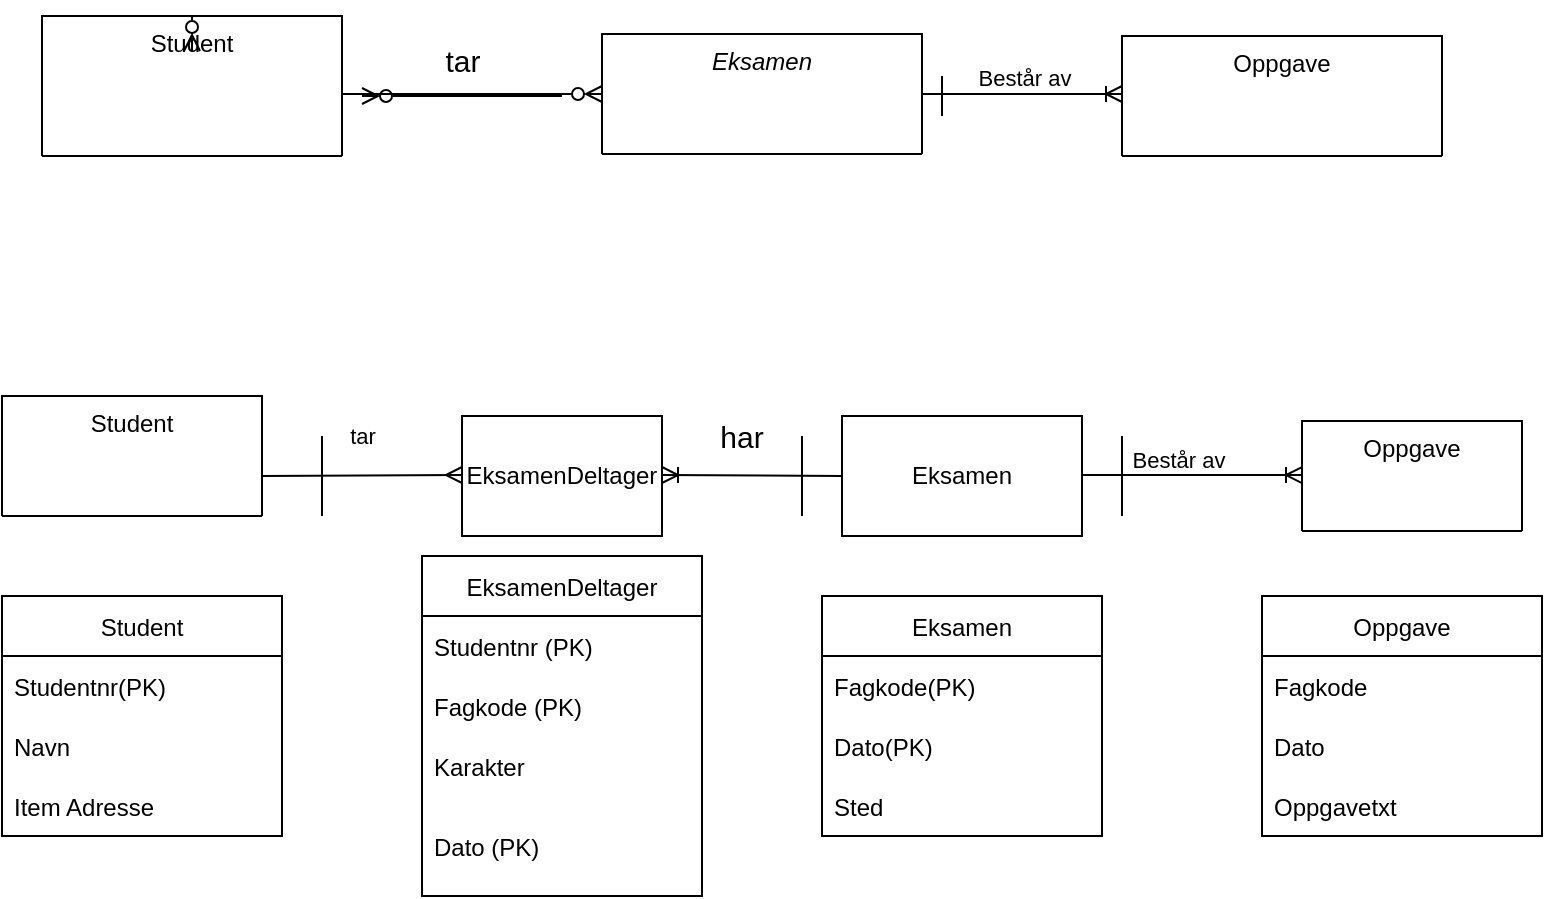 <mxfile version="16.6.4" type="github">
  <diagram id="C5RBs43oDa-KdzZeNtuy" name="Page-1">
    <mxGraphModel dx="946" dy="645" grid="1" gridSize="10" guides="1" tooltips="1" connect="1" arrows="1" fold="1" page="1" pageScale="1" pageWidth="827" pageHeight="1169" math="0" shadow="0">
      <root>
        <mxCell id="WIyWlLk6GJQsqaUBKTNV-0" />
        <mxCell id="WIyWlLk6GJQsqaUBKTNV-1" parent="WIyWlLk6GJQsqaUBKTNV-0" />
        <mxCell id="zkfFHV4jXpPFQw0GAbJ--0" value="Eksamen" style="swimlane;fontStyle=2;align=center;verticalAlign=top;childLayout=stackLayout;horizontal=1;startSize=140;horizontalStack=0;resizeParent=1;resizeLast=0;collapsible=1;marginBottom=0;rounded=0;shadow=0;strokeWidth=1;" parent="WIyWlLk6GJQsqaUBKTNV-1" vertex="1">
          <mxGeometry x="310" y="159" width="160" height="60" as="geometry">
            <mxRectangle x="230" y="140" width="160" height="26" as="alternateBounds" />
          </mxGeometry>
        </mxCell>
        <mxCell id="zkfFHV4jXpPFQw0GAbJ--6" value="Student" style="swimlane;fontStyle=0;align=center;verticalAlign=top;childLayout=stackLayout;horizontal=1;startSize=110;horizontalStack=0;resizeParent=1;resizeLast=0;collapsible=1;marginBottom=0;rounded=0;shadow=0;strokeWidth=1;" parent="WIyWlLk6GJQsqaUBKTNV-1" vertex="1">
          <mxGeometry x="30" y="150" width="150" height="70" as="geometry">
            <mxRectangle x="130" y="380" width="160" height="26" as="alternateBounds" />
          </mxGeometry>
        </mxCell>
        <mxCell id="zkfFHV4jXpPFQw0GAbJ--12" value="" style="endArrow=ERzeroToMany;endFill=0;shadow=0;strokeWidth=1;rounded=0;edgeStyle=elbowEdgeStyle;elbow=vertical;strokeColor=default;" parent="WIyWlLk6GJQsqaUBKTNV-1" source="zkfFHV4jXpPFQw0GAbJ--6" target="zkfFHV4jXpPFQw0GAbJ--0" edge="1">
          <mxGeometry width="160" relative="1" as="geometry">
            <mxPoint x="200" y="203" as="sourcePoint" />
            <mxPoint x="200" y="203" as="targetPoint" />
          </mxGeometry>
        </mxCell>
        <mxCell id="zkfFHV4jXpPFQw0GAbJ--17" value="Oppgave" style="swimlane;fontStyle=0;align=center;verticalAlign=top;childLayout=stackLayout;horizontal=1;startSize=274;horizontalStack=0;resizeParent=1;resizeLast=0;collapsible=1;marginBottom=0;rounded=0;shadow=0;strokeWidth=1;" parent="WIyWlLk6GJQsqaUBKTNV-1" vertex="1">
          <mxGeometry x="570" y="160" width="160" height="60" as="geometry">
            <mxRectangle x="550" y="140" width="160" height="26" as="alternateBounds" />
          </mxGeometry>
        </mxCell>
        <mxCell id="zkfFHV4jXpPFQw0GAbJ--26" value="" style="endArrow=ERoneToMany;shadow=0;strokeWidth=1;rounded=0;endFill=0;edgeStyle=elbowEdgeStyle;elbow=horizontal;" parent="WIyWlLk6GJQsqaUBKTNV-1" source="zkfFHV4jXpPFQw0GAbJ--0" target="zkfFHV4jXpPFQw0GAbJ--17" edge="1">
          <mxGeometry x="0.5" y="41" relative="1" as="geometry">
            <mxPoint x="380" y="192" as="sourcePoint" />
            <mxPoint x="540" y="192" as="targetPoint" />
            <mxPoint x="-40" y="32" as="offset" />
            <Array as="points">
              <mxPoint x="460" y="200" />
            </Array>
          </mxGeometry>
        </mxCell>
        <mxCell id="T9_XeB5hCUlEfJHgwTL1-1" value="Består av" style="edgeLabel;html=1;align=center;verticalAlign=top;resizable=0;points=[];horizontal=1;" parent="zkfFHV4jXpPFQw0GAbJ--26" vertex="1" connectable="0">
          <mxGeometry x="-0.234" y="4" relative="1" as="geometry">
            <mxPoint x="12" y="-17" as="offset" />
          </mxGeometry>
        </mxCell>
        <mxCell id="T9_XeB5hCUlEfJHgwTL1-4" value="" style="endArrow=ERzeroToMany;html=1;rounded=0;strokeColor=default;endFill=0;" parent="WIyWlLk6GJQsqaUBKTNV-1" edge="1">
          <mxGeometry relative="1" as="geometry">
            <mxPoint x="290" y="190" as="sourcePoint" />
            <mxPoint x="190" y="190" as="targetPoint" />
          </mxGeometry>
        </mxCell>
        <mxCell id="T9_XeB5hCUlEfJHgwTL1-5" value="tar" style="edgeLabel;resizable=0;html=1;align=center;verticalAlign=middle;fontSize=15;" parent="T9_XeB5hCUlEfJHgwTL1-4" connectable="0" vertex="1">
          <mxGeometry relative="1" as="geometry">
            <mxPoint y="-18" as="offset" />
          </mxGeometry>
        </mxCell>
        <mxCell id="T9_XeB5hCUlEfJHgwTL1-11" value="" style="endArrow=none;html=1;rounded=0;strokeColor=default;" parent="WIyWlLk6GJQsqaUBKTNV-1" edge="1">
          <mxGeometry width="50" height="50" relative="1" as="geometry">
            <mxPoint x="480" y="200" as="sourcePoint" />
            <mxPoint x="480" y="180" as="targetPoint" />
          </mxGeometry>
        </mxCell>
        <mxCell id="T9_XeB5hCUlEfJHgwTL1-13" style="edgeStyle=orthogonalEdgeStyle;rounded=0;orthogonalLoop=1;jettySize=auto;html=1;exitX=0.5;exitY=0;exitDx=0;exitDy=0;entryX=0.5;entryY=0.25;entryDx=0;entryDy=0;entryPerimeter=0;endArrow=ERzeroToMany;endFill=0;strokeColor=default;" parent="WIyWlLk6GJQsqaUBKTNV-1" source="zkfFHV4jXpPFQw0GAbJ--6" target="zkfFHV4jXpPFQw0GAbJ--6" edge="1">
          <mxGeometry relative="1" as="geometry" />
        </mxCell>
        <mxCell id="T9_XeB5hCUlEfJHgwTL1-14" value="Student" style="swimlane;fontStyle=0;align=center;verticalAlign=top;childLayout=stackLayout;horizontal=1;startSize=110;horizontalStack=0;resizeParent=1;resizeLast=0;collapsible=1;marginBottom=0;rounded=0;shadow=0;strokeWidth=1;" parent="WIyWlLk6GJQsqaUBKTNV-1" vertex="1">
          <mxGeometry x="10" y="340" width="130" height="60" as="geometry">
            <mxRectangle x="130" y="380" width="160" height="26" as="alternateBounds" />
          </mxGeometry>
        </mxCell>
        <mxCell id="T9_XeB5hCUlEfJHgwTL1-15" value="" style="endArrow=ERmany;html=1;rounded=0;strokeColor=default;endFill=0;" parent="WIyWlLk6GJQsqaUBKTNV-1" edge="1">
          <mxGeometry relative="1" as="geometry">
            <mxPoint x="140" y="380" as="sourcePoint" />
            <mxPoint x="240" y="379.5" as="targetPoint" />
            <Array as="points" />
          </mxGeometry>
        </mxCell>
        <mxCell id="T9_XeB5hCUlEfJHgwTL1-16" value="tar" style="edgeLabel;resizable=0;html=1;align=center;verticalAlign=middle;" parent="T9_XeB5hCUlEfJHgwTL1-15" connectable="0" vertex="1">
          <mxGeometry relative="1" as="geometry">
            <mxPoint y="-20" as="offset" />
          </mxGeometry>
        </mxCell>
        <mxCell id="T9_XeB5hCUlEfJHgwTL1-17" value="EksamenDeltager" style="rounded=0;whiteSpace=wrap;html=1;" parent="WIyWlLk6GJQsqaUBKTNV-1" vertex="1">
          <mxGeometry x="240" y="350" width="100" height="60" as="geometry" />
        </mxCell>
        <mxCell id="T9_XeB5hCUlEfJHgwTL1-26" value="" style="endArrow=none;html=1;rounded=0;fontSize=15;strokeColor=default;" parent="WIyWlLk6GJQsqaUBKTNV-1" edge="1">
          <mxGeometry width="50" height="50" relative="1" as="geometry">
            <mxPoint x="170" y="400" as="sourcePoint" />
            <mxPoint x="170" y="360" as="targetPoint" />
          </mxGeometry>
        </mxCell>
        <mxCell id="T9_XeB5hCUlEfJHgwTL1-30" value="" style="endArrow=ERoneToMany;html=1;rounded=0;fontSize=15;strokeColor=default;endFill=0;" parent="WIyWlLk6GJQsqaUBKTNV-1" edge="1">
          <mxGeometry width="50" height="50" relative="1" as="geometry">
            <mxPoint x="430" y="380" as="sourcePoint" />
            <mxPoint x="340" y="379.5" as="targetPoint" />
          </mxGeometry>
        </mxCell>
        <mxCell id="T9_XeB5hCUlEfJHgwTL1-31" value="" style="endArrow=none;html=1;rounded=0;fontSize=15;strokeColor=default;" parent="WIyWlLk6GJQsqaUBKTNV-1" edge="1">
          <mxGeometry width="50" height="50" relative="1" as="geometry">
            <mxPoint x="410" y="400" as="sourcePoint" />
            <mxPoint x="410" y="360" as="targetPoint" />
            <Array as="points">
              <mxPoint x="410" y="380" />
            </Array>
          </mxGeometry>
        </mxCell>
        <mxCell id="T9_XeB5hCUlEfJHgwTL1-32" value="har" style="text;html=1;strokeColor=none;fillColor=none;align=center;verticalAlign=middle;whiteSpace=wrap;rounded=0;fontSize=15;" parent="WIyWlLk6GJQsqaUBKTNV-1" vertex="1">
          <mxGeometry x="360" y="360" width="40" as="geometry" />
        </mxCell>
        <mxCell id="T9_XeB5hCUlEfJHgwTL1-33" value="Eksamen" style="rounded=0;whiteSpace=wrap;html=1;fontSize=12;" parent="WIyWlLk6GJQsqaUBKTNV-1" vertex="1">
          <mxGeometry x="430" y="350" width="120" height="60" as="geometry" />
        </mxCell>
        <mxCell id="T9_XeB5hCUlEfJHgwTL1-34" value="" style="endArrow=ERoneToMany;shadow=0;strokeWidth=1;rounded=0;endFill=0;edgeStyle=elbowEdgeStyle;elbow=horizontal;" parent="WIyWlLk6GJQsqaUBKTNV-1" edge="1">
          <mxGeometry x="0.5" y="41" relative="1" as="geometry">
            <mxPoint x="560" y="379.52" as="sourcePoint" />
            <mxPoint x="660" y="379.52" as="targetPoint" />
            <mxPoint x="-40" y="32" as="offset" />
            <Array as="points">
              <mxPoint x="550" y="390.52" />
            </Array>
          </mxGeometry>
        </mxCell>
        <mxCell id="T9_XeB5hCUlEfJHgwTL1-35" value="Består av" style="edgeLabel;html=1;align=center;verticalAlign=top;resizable=0;points=[];horizontal=1;" parent="T9_XeB5hCUlEfJHgwTL1-34" vertex="1" connectable="0">
          <mxGeometry x="-0.234" y="4" relative="1" as="geometry">
            <mxPoint x="12" y="-17" as="offset" />
          </mxGeometry>
        </mxCell>
        <mxCell id="T9_XeB5hCUlEfJHgwTL1-38" value="" style="endArrow=none;html=1;rounded=0;fontSize=15;strokeColor=default;" parent="WIyWlLk6GJQsqaUBKTNV-1" edge="1">
          <mxGeometry width="50" height="50" relative="1" as="geometry">
            <mxPoint x="570" y="400" as="sourcePoint" />
            <mxPoint x="570" y="360" as="targetPoint" />
            <Array as="points">
              <mxPoint x="570" y="380" />
            </Array>
          </mxGeometry>
        </mxCell>
        <mxCell id="T9_XeB5hCUlEfJHgwTL1-39" value="Oppgave" style="swimlane;fontStyle=0;align=center;verticalAlign=top;childLayout=stackLayout;horizontal=1;startSize=274;horizontalStack=0;resizeParent=1;resizeLast=0;collapsible=1;marginBottom=0;rounded=0;shadow=0;strokeWidth=1;" parent="WIyWlLk6GJQsqaUBKTNV-1" vertex="1">
          <mxGeometry x="660" y="352.5" width="110" height="55" as="geometry">
            <mxRectangle x="550" y="140" width="160" height="26" as="alternateBounds" />
          </mxGeometry>
        </mxCell>
        <mxCell id="T9_XeB5hCUlEfJHgwTL1-43" style="edgeStyle=orthogonalEdgeStyle;rounded=0;orthogonalLoop=1;jettySize=auto;html=1;exitX=0.5;exitY=1;exitDx=0;exitDy=0;fontSize=12;endArrow=ERoneToMany;endFill=0;strokeColor=default;" parent="WIyWlLk6GJQsqaUBKTNV-1" source="T9_XeB5hCUlEfJHgwTL1-33" target="T9_XeB5hCUlEfJHgwTL1-33" edge="1">
          <mxGeometry relative="1" as="geometry" />
        </mxCell>
        <mxCell id="T9_XeB5hCUlEfJHgwTL1-45" value="Student" style="swimlane;fontStyle=0;childLayout=stackLayout;horizontal=1;startSize=30;horizontalStack=0;resizeParent=1;resizeParentMax=0;resizeLast=0;collapsible=1;marginBottom=0;fontSize=12;" parent="WIyWlLk6GJQsqaUBKTNV-1" vertex="1">
          <mxGeometry x="10" y="440" width="140" height="120" as="geometry" />
        </mxCell>
        <mxCell id="T9_XeB5hCUlEfJHgwTL1-46" value="Studentnr(PK)" style="text;strokeColor=none;fillColor=none;align=left;verticalAlign=middle;spacingLeft=4;spacingRight=4;overflow=hidden;points=[[0,0.5],[1,0.5]];portConstraint=eastwest;rotatable=0;fontSize=12;" parent="T9_XeB5hCUlEfJHgwTL1-45" vertex="1">
          <mxGeometry y="30" width="140" height="30" as="geometry" />
        </mxCell>
        <mxCell id="T9_XeB5hCUlEfJHgwTL1-47" value="Navn" style="text;strokeColor=none;fillColor=none;align=left;verticalAlign=middle;spacingLeft=4;spacingRight=4;overflow=hidden;points=[[0,0.5],[1,0.5]];portConstraint=eastwest;rotatable=0;fontSize=12;" parent="T9_XeB5hCUlEfJHgwTL1-45" vertex="1">
          <mxGeometry y="60" width="140" height="30" as="geometry" />
        </mxCell>
        <mxCell id="T9_XeB5hCUlEfJHgwTL1-48" value="Item Adresse" style="text;strokeColor=none;fillColor=none;align=left;verticalAlign=middle;spacingLeft=4;spacingRight=4;overflow=hidden;points=[[0,0.5],[1,0.5]];portConstraint=eastwest;rotatable=0;fontSize=12;rounded=1;" parent="T9_XeB5hCUlEfJHgwTL1-45" vertex="1">
          <mxGeometry y="90" width="140" height="30" as="geometry" />
        </mxCell>
        <mxCell id="T9_XeB5hCUlEfJHgwTL1-53" value="EksamenDeltager" style="swimlane;fontStyle=0;childLayout=stackLayout;horizontal=1;startSize=30;horizontalStack=0;resizeParent=1;resizeParentMax=0;resizeLast=0;collapsible=1;marginBottom=0;fontSize=12;" parent="WIyWlLk6GJQsqaUBKTNV-1" vertex="1">
          <mxGeometry x="220" y="420" width="140" height="170" as="geometry" />
        </mxCell>
        <mxCell id="T9_XeB5hCUlEfJHgwTL1-54" value="Studentnr (PK)" style="text;strokeColor=none;fillColor=none;align=left;verticalAlign=middle;spacingLeft=4;spacingRight=4;overflow=hidden;points=[[0,0.5],[1,0.5]];portConstraint=eastwest;rotatable=0;fontSize=12;" parent="T9_XeB5hCUlEfJHgwTL1-53" vertex="1">
          <mxGeometry y="30" width="140" height="30" as="geometry" />
        </mxCell>
        <mxCell id="T9_XeB5hCUlEfJHgwTL1-55" value="Fagkode (PK)" style="text;strokeColor=none;fillColor=none;align=left;verticalAlign=middle;spacingLeft=4;spacingRight=4;overflow=hidden;points=[[0,0.5],[1,0.5]];portConstraint=eastwest;rotatable=0;fontSize=12;" parent="T9_XeB5hCUlEfJHgwTL1-53" vertex="1">
          <mxGeometry y="60" width="140" height="30" as="geometry" />
        </mxCell>
        <mxCell id="G1yiSGMiC3YIoCwAVTVg-3" value="Karakter" style="text;strokeColor=none;fillColor=none;align=left;verticalAlign=middle;spacingLeft=4;spacingRight=4;overflow=hidden;points=[[0,0.5],[1,0.5]];portConstraint=eastwest;rotatable=0;rounded=1;fontSize=12;" vertex="1" parent="T9_XeB5hCUlEfJHgwTL1-53">
          <mxGeometry y="90" width="140" height="30" as="geometry" />
        </mxCell>
        <mxCell id="T9_XeB5hCUlEfJHgwTL1-56" value="Dato (PK)" style="text;strokeColor=none;fillColor=none;align=left;verticalAlign=middle;spacingLeft=4;spacingRight=4;overflow=hidden;points=[[0,0.5],[1,0.5]];portConstraint=eastwest;rotatable=0;fontSize=12;container=0;" parent="T9_XeB5hCUlEfJHgwTL1-53" vertex="1">
          <mxGeometry y="120" width="140" height="50" as="geometry" />
        </mxCell>
        <mxCell id="T9_XeB5hCUlEfJHgwTL1-58" value="Eksamen" style="swimlane;fontStyle=0;childLayout=stackLayout;horizontal=1;startSize=30;horizontalStack=0;resizeParent=1;resizeParentMax=0;resizeLast=0;collapsible=1;marginBottom=0;fontSize=12;" parent="WIyWlLk6GJQsqaUBKTNV-1" vertex="1">
          <mxGeometry x="420" y="440" width="140" height="120" as="geometry" />
        </mxCell>
        <mxCell id="T9_XeB5hCUlEfJHgwTL1-59" value="Fagkode(PK)" style="text;strokeColor=none;fillColor=none;align=left;verticalAlign=middle;spacingLeft=4;spacingRight=4;overflow=hidden;points=[[0,0.5],[1,0.5]];portConstraint=eastwest;rotatable=0;fontSize=12;" parent="T9_XeB5hCUlEfJHgwTL1-58" vertex="1">
          <mxGeometry y="30" width="140" height="30" as="geometry" />
        </mxCell>
        <mxCell id="T9_XeB5hCUlEfJHgwTL1-60" value="Dato(PK)" style="text;strokeColor=none;fillColor=none;align=left;verticalAlign=middle;spacingLeft=4;spacingRight=4;overflow=hidden;points=[[0,0.5],[1,0.5]];portConstraint=eastwest;rotatable=0;fontSize=12;" parent="T9_XeB5hCUlEfJHgwTL1-58" vertex="1">
          <mxGeometry y="60" width="140" height="30" as="geometry" />
        </mxCell>
        <mxCell id="T9_XeB5hCUlEfJHgwTL1-61" value="Sted" style="text;strokeColor=none;fillColor=none;align=left;verticalAlign=middle;spacingLeft=4;spacingRight=4;overflow=hidden;points=[[0,0.5],[1,0.5]];portConstraint=eastwest;rotatable=0;fontSize=12;" parent="T9_XeB5hCUlEfJHgwTL1-58" vertex="1">
          <mxGeometry y="90" width="140" height="30" as="geometry" />
        </mxCell>
        <mxCell id="T9_XeB5hCUlEfJHgwTL1-62" value="Oppgave" style="swimlane;fontStyle=0;childLayout=stackLayout;horizontal=1;startSize=30;horizontalStack=0;resizeParent=1;resizeParentMax=0;resizeLast=0;collapsible=1;marginBottom=0;fontSize=12;" parent="WIyWlLk6GJQsqaUBKTNV-1" vertex="1">
          <mxGeometry x="640" y="440" width="140" height="120" as="geometry" />
        </mxCell>
        <mxCell id="T9_XeB5hCUlEfJHgwTL1-63" value="Fagkode" style="text;strokeColor=none;fillColor=none;align=left;verticalAlign=middle;spacingLeft=4;spacingRight=4;overflow=hidden;points=[[0,0.5],[1,0.5]];portConstraint=eastwest;rotatable=0;fontSize=12;" parent="T9_XeB5hCUlEfJHgwTL1-62" vertex="1">
          <mxGeometry y="30" width="140" height="30" as="geometry" />
        </mxCell>
        <mxCell id="T9_XeB5hCUlEfJHgwTL1-64" value="Dato" style="text;strokeColor=none;fillColor=none;align=left;verticalAlign=middle;spacingLeft=4;spacingRight=4;overflow=hidden;points=[[0,0.5],[1,0.5]];portConstraint=eastwest;rotatable=0;fontSize=12;" parent="T9_XeB5hCUlEfJHgwTL1-62" vertex="1">
          <mxGeometry y="60" width="140" height="30" as="geometry" />
        </mxCell>
        <mxCell id="T9_XeB5hCUlEfJHgwTL1-65" value="Oppgavetxt" style="text;strokeColor=none;fillColor=none;align=left;verticalAlign=middle;spacingLeft=4;spacingRight=4;overflow=hidden;points=[[0,0.5],[1,0.5]];portConstraint=eastwest;rotatable=0;fontSize=12;" parent="T9_XeB5hCUlEfJHgwTL1-62" vertex="1">
          <mxGeometry y="90" width="140" height="30" as="geometry" />
        </mxCell>
      </root>
    </mxGraphModel>
  </diagram>
</mxfile>
